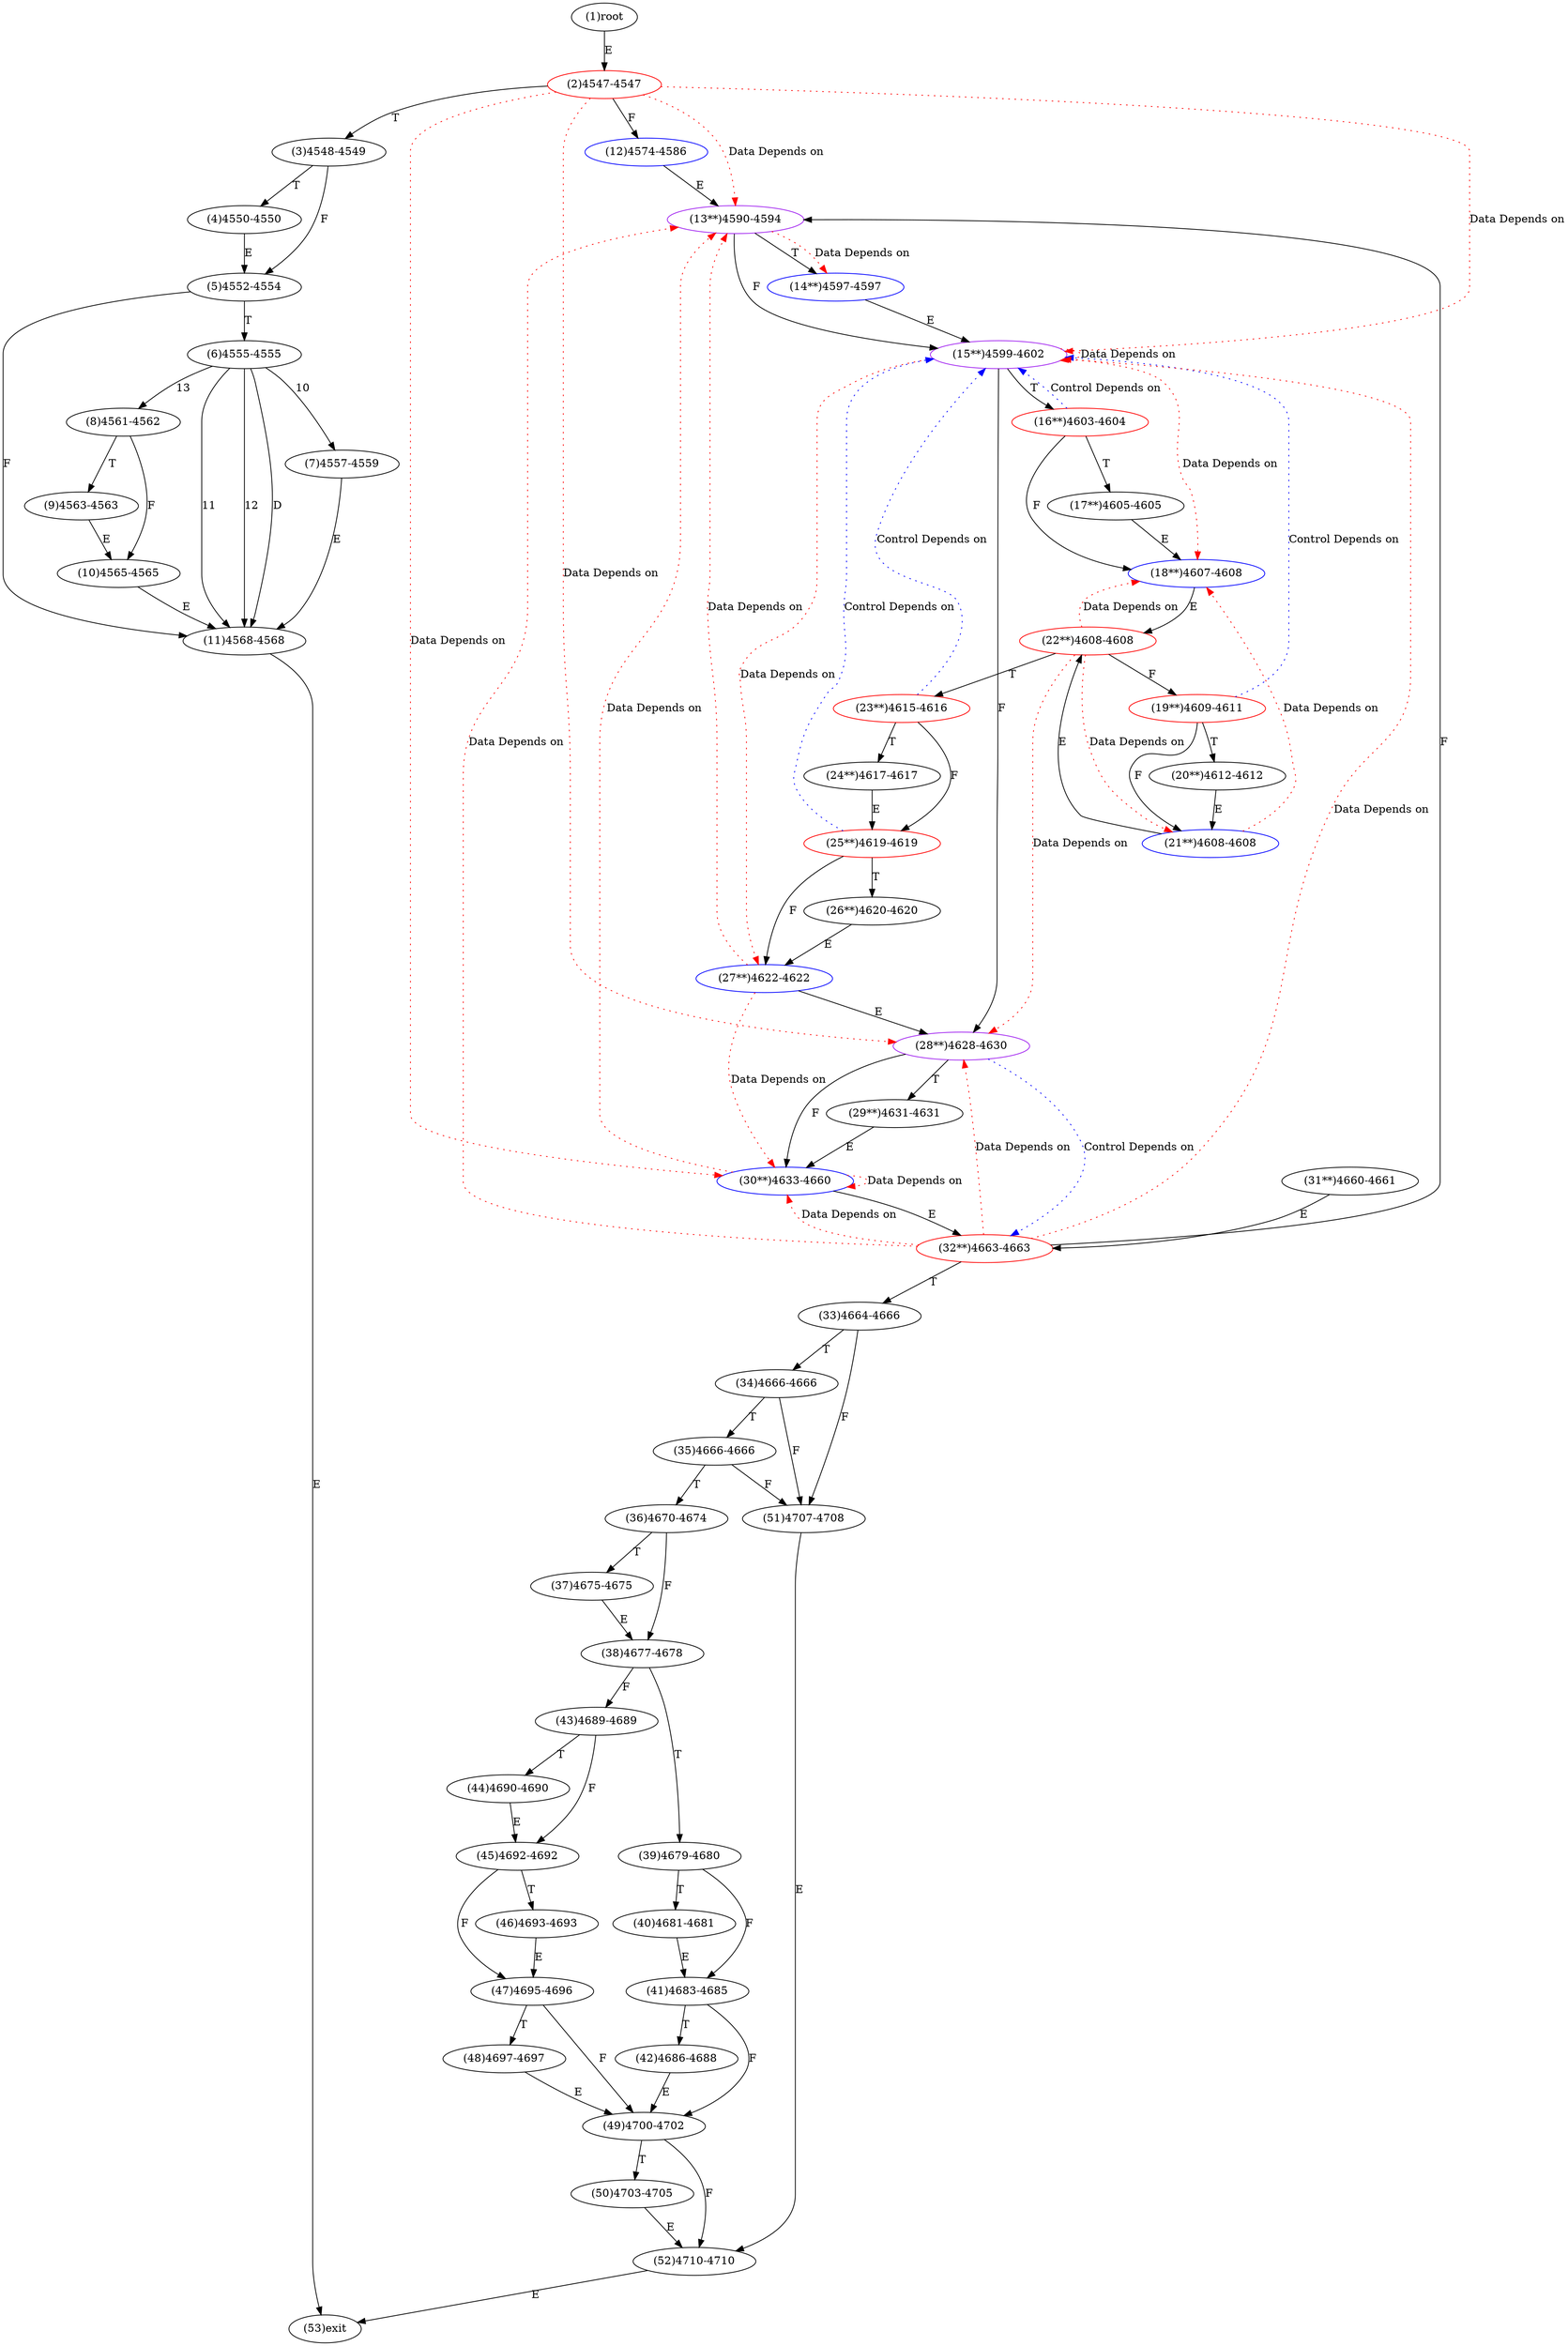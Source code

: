 digraph "" { 
1[ label="(1)root"];
2[ label="(2)4547-4547",color=red];
3[ label="(3)4548-4549"];
4[ label="(4)4550-4550"];
5[ label="(5)4552-4554"];
6[ label="(6)4555-4555"];
7[ label="(7)4557-4559"];
8[ label="(8)4561-4562"];
9[ label="(9)4563-4563"];
10[ label="(10)4565-4565"];
11[ label="(11)4568-4568"];
12[ label="(12)4574-4586",color=blue];
13[ label="(13**)4590-4594",color=purple];
14[ label="(14**)4597-4597",color=blue];
15[ label="(15**)4599-4602",color=purple];
17[ label="(17**)4605-4605"];
16[ label="(16**)4603-4604",color=red];
19[ label="(19**)4609-4611",color=red];
18[ label="(18**)4607-4608",color=blue];
21[ label="(21**)4608-4608",color=blue];
20[ label="(20**)4612-4612"];
23[ label="(23**)4615-4616",color=red];
22[ label="(22**)4608-4608",color=red];
25[ label="(25**)4619-4619",color=red];
24[ label="(24**)4617-4617"];
27[ label="(27**)4622-4622",color=blue];
26[ label="(26**)4620-4620"];
29[ label="(29**)4631-4631"];
28[ label="(28**)4628-4630",color=purple];
31[ label="(31**)4660-4661"];
30[ label="(30**)4633-4660",color=blue];
34[ label="(34)4666-4666"];
35[ label="(35)4666-4666"];
32[ label="(32**)4663-4663",color=red];
33[ label="(33)4664-4666"];
38[ label="(38)4677-4678"];
39[ label="(39)4679-4680"];
36[ label="(36)4670-4674"];
37[ label="(37)4675-4675"];
42[ label="(42)4686-4688"];
43[ label="(43)4689-4689"];
40[ label="(40)4681-4681"];
41[ label="(41)4683-4685"];
46[ label="(46)4693-4693"];
47[ label="(47)4695-4696"];
44[ label="(44)4690-4690"];
45[ label="(45)4692-4692"];
51[ label="(51)4707-4708"];
50[ label="(50)4703-4705"];
49[ label="(49)4700-4702"];
48[ label="(48)4697-4697"];
53[ label="(53)exit"];
52[ label="(52)4710-4710"];
1->2[ label="E"];
2->12[ label="F"];
2->3[ label="T"];
3->5[ label="F"];
3->4[ label="T"];
4->5[ label="E"];
5->11[ label="F"];
5->6[ label="T"];
6->7[ label="10"];
6->11[ label="11"];
6->11[ label="12"];
6->8[ label="13"];
6->11[ label="D"];
7->11[ label="E"];
8->10[ label="F"];
8->9[ label="T"];
9->10[ label="E"];
10->11[ label="E"];
11->53[ label="E"];
12->13[ label="E"];
13->15[ label="F"];
13->14[ label="T"];
14->15[ label="E"];
15->28[ label="F"];
15->16[ label="T"];
16->18[ label="F"];
16->17[ label="T"];
17->18[ label="E"];
18->22[ label="E"];
19->21[ label="F"];
19->20[ label="T"];
20->21[ label="E"];
21->22[ label="E"];
22->19[ label="F"];
22->23[ label="T"];
23->25[ label="F"];
23->24[ label="T"];
24->25[ label="E"];
25->27[ label="F"];
25->26[ label="T"];
26->27[ label="E"];
27->28[ label="E"];
28->30[ label="F"];
28->29[ label="T"];
29->30[ label="E"];
30->32[ label="E"];
31->32[ label="E"];
32->13[ label="F"];
32->33[ label="T"];
33->51[ label="F"];
33->34[ label="T"];
34->51[ label="F"];
34->35[ label="T"];
35->51[ label="F"];
35->36[ label="T"];
36->38[ label="F"];
36->37[ label="T"];
37->38[ label="E"];
38->43[ label="F"];
38->39[ label="T"];
39->41[ label="F"];
39->40[ label="T"];
40->41[ label="E"];
41->49[ label="F"];
41->42[ label="T"];
42->49[ label="E"];
43->45[ label="F"];
43->44[ label="T"];
44->45[ label="E"];
45->47[ label="F"];
45->46[ label="T"];
46->47[ label="E"];
47->49[ label="F"];
47->48[ label="T"];
48->49[ label="E"];
49->52[ label="F"];
49->50[ label="T"];
50->52[ label="E"];
51->52[ label="E"];
52->53[ label="E"];
2->15[ color="red" label="Data Depends on" style = dotted ];
2->30[ color="red" label="Data Depends on" style = dotted ];
2->13[ color="red" label="Data Depends on" style = dotted ];
2->28[ color="red" label="Data Depends on" style = dotted ];
13->14[ color="red" label="Data Depends on" style = dotted ];
15->15[ color="red" label="Data Depends on" style = dotted ];
15->27[ color="red" label="Data Depends on" style = dotted ];
15->18[ color="red" label="Data Depends on" style = dotted ];
16->15[ color="blue" label="Control Depends on" style = dotted ];
19->15[ color="blue" label="Control Depends on" style = dotted ];
21->18[ color="red" label="Data Depends on" style = dotted ];
23->15[ color="blue" label="Control Depends on" style = dotted ];
22->21[ color="red" label="Data Depends on" style = dotted ];
22->18[ color="red" label="Data Depends on" style = dotted ];
22->28[ color="red" label="Data Depends on" style = dotted ];
25->15[ color="blue" label="Control Depends on" style = dotted ];
27->30[ color="red" label="Data Depends on" style = dotted ];
27->13[ color="red" label="Data Depends on" style = dotted ];
28->32[ color="blue" label="Control Depends on" style = dotted ];
30->30[ color="red" label="Data Depends on" style = dotted ];
30->13[ color="red" label="Data Depends on" style = dotted ];
32->15[ color="red" label="Data Depends on" style = dotted ];
32->30[ color="red" label="Data Depends on" style = dotted ];
32->28[ color="red" label="Data Depends on" style = dotted ];
32->13[ color="red" label="Data Depends on" style = dotted ];
}